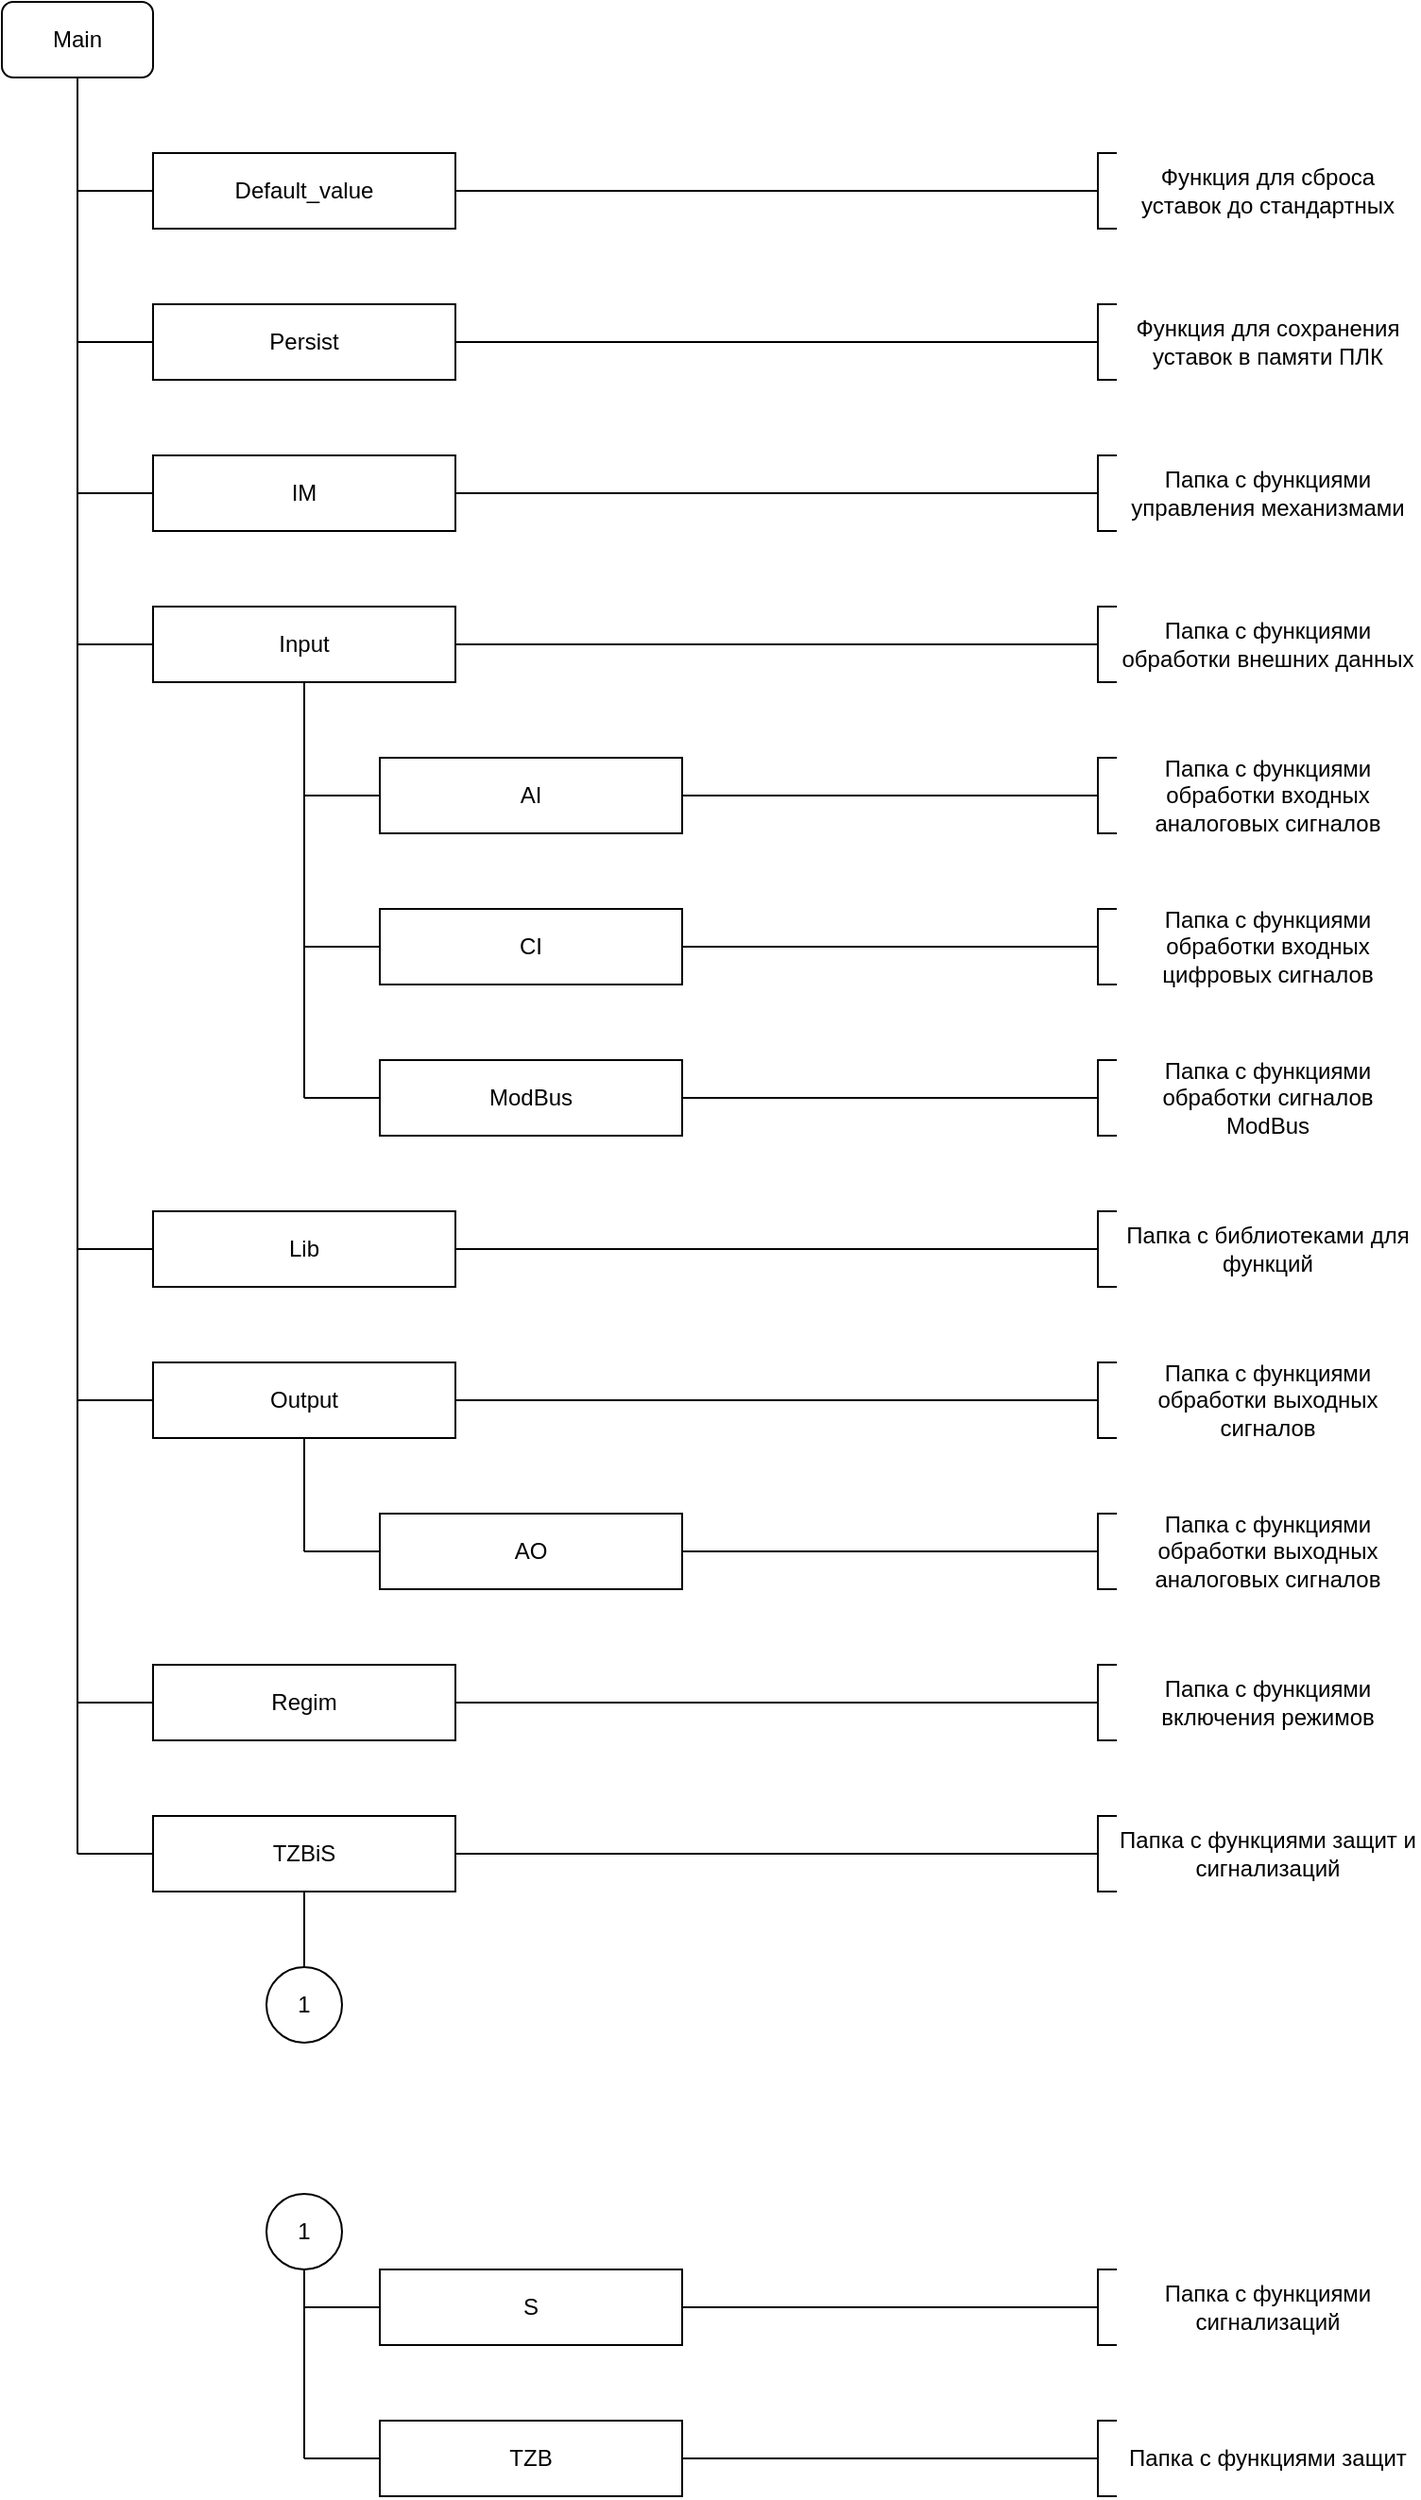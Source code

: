 <mxfile version="24.7.17">
  <diagram name="Страница — 1" id="aamezZmQvxMuSM1Q3HjA">
    <mxGraphModel dx="2300" dy="1230" grid="1" gridSize="10" guides="1" tooltips="1" connect="1" arrows="1" fold="1" page="1" pageScale="1" pageWidth="827" pageHeight="1169" math="0" shadow="0">
      <root>
        <mxCell id="0" />
        <mxCell id="1" parent="0" />
        <mxCell id="BcmVmxXIoH-1" value="Main" style="rounded=1;whiteSpace=wrap;html=1;" parent="1" vertex="1">
          <mxGeometry x="40" y="40" width="80" height="40" as="geometry" />
        </mxCell>        <mxCell id="BcmVmxXIoH-2" value="Default_value" style="rounded=0;whiteSpace=wrap;html=1;" parent="1" vertex="1">
          <mxGeometry x="120" y="120" width="160" height="40" as="geometry" />
        </mxCell>        <mxCell id="BcmVmxXIoH-3" value="" style="rounded=0;whiteSpace=wrap;html=1;" parent="1" vertex="1">
          <mxGeometry x="620" y="120" width="40" height="40" as="geometry" />
        </mxCell>        <mxCell id="BcmVmxXIoH-4" value="Функция для сброса уставок до стандартных" style="text;html=1;align=center;verticalAlign=middle;whiteSpace=wrap;rounded=0;strokeColor=none;fillColor=default;" vertex="1" parent="1">
          <mxGeometry x="630" y="119" width="160" height="42" as="geometry" />
        </mxCell>        <mxCell id="BcmVmxXIoH-5" value="" style="endArrow=none;html=1;rounded=0;" edge="1" parent="1">
          <mxGeometry width="50" height="50" relative="1" as="geometry">
            <mxPoint x="80" y="140" as="sourcePoint" />
            <mxPoint x="120" y="140" as="targetPoint" />
          </mxGeometry>
        </mxCell>        <mxCell id="BcmVmxXIoH-6" value="" style="endArrow=none;html=1;rounded=0;" edge="1" parent="1">
          <mxGeometry width="50" height="50" relative="1" as="geometry">
            <mxPoint x="280" y="140" as="sourcePoint" />
            <mxPoint x="620" y="140" as="targetPoint" />
          </mxGeometry>
        </mxCell>        <mxCell id="BcmVmxXIoH-7" value="Persist" style="rounded=0;whiteSpace=wrap;html=1;" parent="1" vertex="1">
          <mxGeometry x="120" y="200" width="160" height="40" as="geometry" />
        </mxCell>        <mxCell id="BcmVmxXIoH-8" value="" style="rounded=0;whiteSpace=wrap;html=1;" parent="1" vertex="1">
          <mxGeometry x="620" y="200" width="40" height="40" as="geometry" />
        </mxCell>        <mxCell id="BcmVmxXIoH-9" value="Функция для сохранения уставок в памяти ПЛК" style="text;html=1;align=center;verticalAlign=middle;whiteSpace=wrap;rounded=0;strokeColor=none;fillColor=default;" vertex="1" parent="1">
          <mxGeometry x="630" y="199" width="160" height="42" as="geometry" />
        </mxCell>        <mxCell id="BcmVmxXIoH-10" value="" style="endArrow=none;html=1;rounded=0;" edge="1" parent="1">
          <mxGeometry width="50" height="50" relative="1" as="geometry">
            <mxPoint x="80" y="220" as="sourcePoint" />
            <mxPoint x="120" y="220" as="targetPoint" />
          </mxGeometry>
        </mxCell>        <mxCell id="BcmVmxXIoH-11" value="" style="endArrow=none;html=1;rounded=0;" edge="1" parent="1">
          <mxGeometry width="50" height="50" relative="1" as="geometry">
            <mxPoint x="280" y="220" as="sourcePoint" />
            <mxPoint x="620" y="220" as="targetPoint" />
          </mxGeometry>
        </mxCell>        <mxCell id="BcmVmxXIoH-12" value="IM" style="rounded=0;whiteSpace=wrap;html=1;" parent="1" vertex="1">
          <mxGeometry x="120" y="280" width="160" height="40" as="geometry" />
        </mxCell>        <mxCell id="BcmVmxXIoH-13" value="" style="rounded=0;whiteSpace=wrap;html=1;" parent="1" vertex="1">
          <mxGeometry x="620" y="280" width="40" height="40" as="geometry" />
        </mxCell>        <mxCell id="BcmVmxXIoH-14" value="Папка с функциями управления механизмами" style="text;html=1;align=center;verticalAlign=middle;whiteSpace=wrap;rounded=0;strokeColor=none;fillColor=default;" vertex="1" parent="1">
          <mxGeometry x="630" y="279" width="160" height="42" as="geometry" />
        </mxCell>        <mxCell id="BcmVmxXIoH-15" value="" style="endArrow=none;html=1;rounded=0;" edge="1" parent="1">
          <mxGeometry width="50" height="50" relative="1" as="geometry">
            <mxPoint x="80" y="300" as="sourcePoint" />
            <mxPoint x="120" y="300" as="targetPoint" />
          </mxGeometry>
        </mxCell>        <mxCell id="BcmVmxXIoH-16" value="" style="endArrow=none;html=1;rounded=0;" edge="1" parent="1">
          <mxGeometry width="50" height="50" relative="1" as="geometry">
            <mxPoint x="280" y="300" as="sourcePoint" />
            <mxPoint x="620" y="300" as="targetPoint" />
          </mxGeometry>
        </mxCell>        <mxCell id="BcmVmxXIoH-17" value="Input" style="rounded=0;whiteSpace=wrap;html=1;" parent="1" vertex="1">
          <mxGeometry x="120" y="360" width="160" height="40" as="geometry" />
        </mxCell>        <mxCell id="BcmVmxXIoH-18" value="" style="rounded=0;whiteSpace=wrap;html=1;" parent="1" vertex="1">
          <mxGeometry x="620" y="360" width="40" height="40" as="geometry" />
        </mxCell>        <mxCell id="BcmVmxXIoH-19" value="Папка с функциями обработки внешних данных" style="text;html=1;align=center;verticalAlign=middle;whiteSpace=wrap;rounded=0;strokeColor=none;fillColor=default;" vertex="1" parent="1">
          <mxGeometry x="630" y="359" width="160" height="42" as="geometry" />
        </mxCell>        <mxCell id="BcmVmxXIoH-20" value="" style="endArrow=none;html=1;rounded=0;" edge="1" parent="1">
          <mxGeometry width="50" height="50" relative="1" as="geometry">
            <mxPoint x="80" y="380" as="sourcePoint" />
            <mxPoint x="120" y="380" as="targetPoint" />
          </mxGeometry>
        </mxCell>        <mxCell id="BcmVmxXIoH-21" value="" style="endArrow=none;html=1;rounded=0;" edge="1" parent="1">
          <mxGeometry width="50" height="50" relative="1" as="geometry">
            <mxPoint x="280" y="380" as="sourcePoint" />
            <mxPoint x="620" y="380" as="targetPoint" />
          </mxGeometry>
        </mxCell>        <mxCell id="BcmVmxXIoH-22" value="AI" style="rounded=0;whiteSpace=wrap;html=1;" parent="1" vertex="1">
          <mxGeometry x="240" y="440" width="160" height="40" as="geometry" />
        </mxCell>        <mxCell id="BcmVmxXIoH-23" value="" style="rounded=0;whiteSpace=wrap;html=1;" parent="1" vertex="1">
          <mxGeometry x="620" y="440" width="40" height="40" as="geometry" />
        </mxCell>        <mxCell id="BcmVmxXIoH-24" value="Папка с функциями обработки входных аналоговых сигналов" style="text;html=1;align=center;verticalAlign=middle;whiteSpace=wrap;rounded=0;strokeColor=none;fillColor=default;" vertex="1" parent="1">
          <mxGeometry x="630" y="439" width="160" height="42" as="geometry" />
        </mxCell>        <mxCell id="BcmVmxXIoH-25" value="" style="endArrow=none;html=1;rounded=0;" edge="1" parent="1">
          <mxGeometry width="50" height="50" relative="1" as="geometry">
            <mxPoint x="200" y="460" as="sourcePoint" />
            <mxPoint x="240" y="460" as="targetPoint" />
          </mxGeometry>
        </mxCell>        <mxCell id="BcmVmxXIoH-26" value="" style="endArrow=none;html=1;rounded=0;" edge="1" parent="1">
          <mxGeometry width="50" height="50" relative="1" as="geometry">
            <mxPoint x="400" y="460" as="sourcePoint" />
            <mxPoint x="620" y="460" as="targetPoint" />
          </mxGeometry>
        </mxCell>        <mxCell id="BcmVmxXIoH-27" value="CI" style="rounded=0;whiteSpace=wrap;html=1;" parent="1" vertex="1">
          <mxGeometry x="240" y="520" width="160" height="40" as="geometry" />
        </mxCell>        <mxCell id="BcmVmxXIoH-28" value="" style="rounded=0;whiteSpace=wrap;html=1;" parent="1" vertex="1">
          <mxGeometry x="620" y="520" width="40" height="40" as="geometry" />
        </mxCell>        <mxCell id="BcmVmxXIoH-29" value="Папка с функциями обработки входных цифровых сигналов" style="text;html=1;align=center;verticalAlign=middle;whiteSpace=wrap;rounded=0;strokeColor=none;fillColor=default;" vertex="1" parent="1">
          <mxGeometry x="630" y="519" width="160" height="42" as="geometry" />
        </mxCell>        <mxCell id="BcmVmxXIoH-30" value="" style="endArrow=none;html=1;rounded=0;" edge="1" parent="1">
          <mxGeometry width="50" height="50" relative="1" as="geometry">
            <mxPoint x="200" y="540" as="sourcePoint" />
            <mxPoint x="240" y="540" as="targetPoint" />
          </mxGeometry>
        </mxCell>        <mxCell id="BcmVmxXIoH-31" value="" style="endArrow=none;html=1;rounded=0;" edge="1" parent="1">
          <mxGeometry width="50" height="50" relative="1" as="geometry">
            <mxPoint x="400" y="540" as="sourcePoint" />
            <mxPoint x="620" y="540" as="targetPoint" />
          </mxGeometry>
        </mxCell>        <mxCell id="BcmVmxXIoH-32" value="ModBus" style="rounded=0;whiteSpace=wrap;html=1;" parent="1" vertex="1">
          <mxGeometry x="240" y="600" width="160" height="40" as="geometry" />
        </mxCell>        <mxCell id="BcmVmxXIoH-33" value="" style="rounded=0;whiteSpace=wrap;html=1;" parent="1" vertex="1">
          <mxGeometry x="620" y="600" width="40" height="40" as="geometry" />
        </mxCell>        <mxCell id="BcmVmxXIoH-34" value="Папка с функциями обработки сигналов ModBus" style="text;html=1;align=center;verticalAlign=middle;whiteSpace=wrap;rounded=0;strokeColor=none;fillColor=default;" vertex="1" parent="1">
          <mxGeometry x="630" y="599" width="160" height="42" as="geometry" />
        </mxCell>        <mxCell id="BcmVmxXIoH-35" value="" style="endArrow=none;html=1;rounded=0;" edge="1" parent="1">
          <mxGeometry width="50" height="50" relative="1" as="geometry">
            <mxPoint x="200" y="620" as="sourcePoint" />
            <mxPoint x="240" y="620" as="targetPoint" />
          </mxGeometry>
        </mxCell>        <mxCell id="BcmVmxXIoH-36" value="" style="endArrow=none;html=1;rounded=0;" edge="1" parent="1">
          <mxGeometry width="50" height="50" relative="1" as="geometry">
            <mxPoint x="400" y="620" as="sourcePoint" />
            <mxPoint x="620" y="620" as="targetPoint" />
          </mxGeometry>
        </mxCell>        <mxCell id="BcmVmxXIoH-37" value="" style="endArrow=none;html=1;rounded=0;" edge="1" parent="1">
          <mxGeometry width="50" height="50" relative="1" as="geometry">
            <mxPoint x="200" y="400" as="sourcePoint" />
            <mxPoint x="200" y="620" as="targetPoint" />
          </mxGeometry>
        </mxCell>        <mxCell id="BcmVmxXIoH-38" value="Lib" style="rounded=0;whiteSpace=wrap;html=1;" parent="1" vertex="1">
          <mxGeometry x="120" y="680" width="160" height="40" as="geometry" />
        </mxCell>        <mxCell id="BcmVmxXIoH-39" value="" style="rounded=0;whiteSpace=wrap;html=1;" parent="1" vertex="1">
          <mxGeometry x="620" y="680" width="40" height="40" as="geometry" />
        </mxCell>        <mxCell id="BcmVmxXIoH-40" value="Папка с библиотеками для функций" style="text;html=1;align=center;verticalAlign=middle;whiteSpace=wrap;rounded=0;strokeColor=none;fillColor=default;" vertex="1" parent="1">
          <mxGeometry x="630" y="679" width="160" height="42" as="geometry" />
        </mxCell>        <mxCell id="BcmVmxXIoH-41" value="" style="endArrow=none;html=1;rounded=0;" edge="1" parent="1">
          <mxGeometry width="50" height="50" relative="1" as="geometry">
            <mxPoint x="80" y="700" as="sourcePoint" />
            <mxPoint x="120" y="700" as="targetPoint" />
          </mxGeometry>
        </mxCell>        <mxCell id="BcmVmxXIoH-42" value="" style="endArrow=none;html=1;rounded=0;" edge="1" parent="1">
          <mxGeometry width="50" height="50" relative="1" as="geometry">
            <mxPoint x="280" y="700" as="sourcePoint" />
            <mxPoint x="620" y="700" as="targetPoint" />
          </mxGeometry>
        </mxCell>        <mxCell id="BcmVmxXIoH-43" value="Output" style="rounded=0;whiteSpace=wrap;html=1;" parent="1" vertex="1">
          <mxGeometry x="120" y="760" width="160" height="40" as="geometry" />
        </mxCell>        <mxCell id="BcmVmxXIoH-44" value="" style="rounded=0;whiteSpace=wrap;html=1;" parent="1" vertex="1">
          <mxGeometry x="620" y="760" width="40" height="40" as="geometry" />
        </mxCell>        <mxCell id="BcmVmxXIoH-45" value="Папка с функциями обработки выходных сигналов" style="text;html=1;align=center;verticalAlign=middle;whiteSpace=wrap;rounded=0;strokeColor=none;fillColor=default;" vertex="1" parent="1">
          <mxGeometry x="630" y="759" width="160" height="42" as="geometry" />
        </mxCell>        <mxCell id="BcmVmxXIoH-46" value="" style="endArrow=none;html=1;rounded=0;" edge="1" parent="1">
          <mxGeometry width="50" height="50" relative="1" as="geometry">
            <mxPoint x="80" y="780" as="sourcePoint" />
            <mxPoint x="120" y="780" as="targetPoint" />
          </mxGeometry>
        </mxCell>        <mxCell id="BcmVmxXIoH-47" value="" style="endArrow=none;html=1;rounded=0;" edge="1" parent="1">
          <mxGeometry width="50" height="50" relative="1" as="geometry">
            <mxPoint x="280" y="780" as="sourcePoint" />
            <mxPoint x="620" y="780" as="targetPoint" />
          </mxGeometry>
        </mxCell>        <mxCell id="BcmVmxXIoH-48" value="AO" style="rounded=0;whiteSpace=wrap;html=1;" parent="1" vertex="1">
          <mxGeometry x="240" y="840" width="160" height="40" as="geometry" />
        </mxCell>        <mxCell id="BcmVmxXIoH-49" value="" style="rounded=0;whiteSpace=wrap;html=1;" parent="1" vertex="1">
          <mxGeometry x="620" y="840" width="40" height="40" as="geometry" />
        </mxCell>        <mxCell id="BcmVmxXIoH-50" value="Папка с функциями обработки выходных аналоговых сигналов" style="text;html=1;align=center;verticalAlign=middle;whiteSpace=wrap;rounded=0;strokeColor=none;fillColor=default;" vertex="1" parent="1">
          <mxGeometry x="630" y="839" width="160" height="42" as="geometry" />
        </mxCell>        <mxCell id="BcmVmxXIoH-51" value="" style="endArrow=none;html=1;rounded=0;" edge="1" parent="1">
          <mxGeometry width="50" height="50" relative="1" as="geometry">
            <mxPoint x="200" y="860" as="sourcePoint" />
            <mxPoint x="240" y="860" as="targetPoint" />
          </mxGeometry>
        </mxCell>        <mxCell id="BcmVmxXIoH-52" value="" style="endArrow=none;html=1;rounded=0;" edge="1" parent="1">
          <mxGeometry width="50" height="50" relative="1" as="geometry">
            <mxPoint x="400" y="860" as="sourcePoint" />
            <mxPoint x="620" y="860" as="targetPoint" />
          </mxGeometry>
        </mxCell>        <mxCell id="BcmVmxXIoH-53" value="" style="endArrow=none;html=1;rounded=0;" edge="1" parent="1">
          <mxGeometry width="50" height="50" relative="1" as="geometry">
            <mxPoint x="200" y="800" as="sourcePoint" />
            <mxPoint x="200" y="860" as="targetPoint" />
          </mxGeometry>
        </mxCell>        <mxCell id="BcmVmxXIoH-54" value="Regim" style="rounded=0;whiteSpace=wrap;html=1;" parent="1" vertex="1">
          <mxGeometry x="120" y="920" width="160" height="40" as="geometry" />
        </mxCell>        <mxCell id="BcmVmxXIoH-55" value="" style="rounded=0;whiteSpace=wrap;html=1;" parent="1" vertex="1">
          <mxGeometry x="620" y="920" width="40" height="40" as="geometry" />
        </mxCell>        <mxCell id="BcmVmxXIoH-56" value="Папка с функциями включения режимов" style="text;html=1;align=center;verticalAlign=middle;whiteSpace=wrap;rounded=0;strokeColor=none;fillColor=default;" vertex="1" parent="1">
          <mxGeometry x="630" y="919" width="160" height="42" as="geometry" />
        </mxCell>        <mxCell id="BcmVmxXIoH-57" value="" style="endArrow=none;html=1;rounded=0;" edge="1" parent="1">
          <mxGeometry width="50" height="50" relative="1" as="geometry">
            <mxPoint x="80" y="940" as="sourcePoint" />
            <mxPoint x="120" y="940" as="targetPoint" />
          </mxGeometry>
        </mxCell>        <mxCell id="BcmVmxXIoH-58" value="" style="endArrow=none;html=1;rounded=0;" edge="1" parent="1">
          <mxGeometry width="50" height="50" relative="1" as="geometry">
            <mxPoint x="280" y="940" as="sourcePoint" />
            <mxPoint x="620" y="940" as="targetPoint" />
          </mxGeometry>
        </mxCell>        <mxCell id="BcmVmxXIoH-59" value="TZBiS" style="rounded=0;whiteSpace=wrap;html=1;" parent="1" vertex="1">
          <mxGeometry x="120" y="1000" width="160" height="40" as="geometry" />
        </mxCell>        <mxCell id="BcmVmxXIoH-60" value="" style="rounded=0;whiteSpace=wrap;html=1;" parent="1" vertex="1">
          <mxGeometry x="620" y="1000" width="40" height="40" as="geometry" />
        </mxCell>        <mxCell id="BcmVmxXIoH-61" value="Папка с функциями защит и сигнализаций" style="text;html=1;align=center;verticalAlign=middle;whiteSpace=wrap;rounded=0;strokeColor=none;fillColor=default;" vertex="1" parent="1">
          <mxGeometry x="630" y="999" width="160" height="42" as="geometry" />
        </mxCell>        <mxCell id="BcmVmxXIoH-62" value="" style="endArrow=none;html=1;rounded=0;" edge="1" parent="1">
          <mxGeometry width="50" height="50" relative="1" as="geometry">
            <mxPoint x="80" y="1020" as="sourcePoint" />
            <mxPoint x="120" y="1020" as="targetPoint" />
          </mxGeometry>
        </mxCell>        <mxCell id="BcmVmxXIoH-63" value="" style="endArrow=none;html=1;rounded=0;" edge="1" parent="1">
          <mxGeometry width="50" height="50" relative="1" as="geometry">
            <mxPoint x="280" y="1020" as="sourcePoint" />
            <mxPoint x="620" y="1020" as="targetPoint" />
          </mxGeometry>
        </mxCell>        <mxCell id="BcmVmxXIoH-64" value="S" style="rounded=0;whiteSpace=wrap;html=1;" parent="1" vertex="1">
          <mxGeometry x="240" y="1240" width="160" height="40" as="geometry" />
        </mxCell>        <mxCell id="BcmVmxXIoH-65" value="" style="rounded=0;whiteSpace=wrap;html=1;" parent="1" vertex="1">
          <mxGeometry x="620" y="1240" width="40" height="40" as="geometry" />
        </mxCell>        <mxCell id="BcmVmxXIoH-66" value="Папка с функциями сигнализаций" style="text;html=1;align=center;verticalAlign=middle;whiteSpace=wrap;rounded=0;strokeColor=none;fillColor=default;" vertex="1" parent="1">
          <mxGeometry x="630" y="1239" width="160" height="42" as="geometry" />
        </mxCell>        <mxCell id="BcmVmxXIoH-67" value="" style="endArrow=none;html=1;rounded=0;" edge="1" parent="1">
          <mxGeometry width="50" height="50" relative="1" as="geometry">
            <mxPoint x="200" y="1260" as="sourcePoint" />
            <mxPoint x="240" y="1260" as="targetPoint" />
          </mxGeometry>
        </mxCell>        <mxCell id="BcmVmxXIoH-68" value="" style="endArrow=none;html=1;rounded=0;" edge="1" parent="1">
          <mxGeometry width="50" height="50" relative="1" as="geometry">
            <mxPoint x="400" y="1260" as="sourcePoint" />
            <mxPoint x="620" y="1260" as="targetPoint" />
          </mxGeometry>
        </mxCell>        <mxCell id="BcmVmxXIoH-69" value="TZB" style="rounded=0;whiteSpace=wrap;html=1;" parent="1" vertex="1">
          <mxGeometry x="240" y="1320" width="160" height="40" as="geometry" />
        </mxCell>        <mxCell id="BcmVmxXIoH-70" value="" style="rounded=0;whiteSpace=wrap;html=1;" parent="1" vertex="1">
          <mxGeometry x="620" y="1320" width="40" height="40" as="geometry" />
        </mxCell>        <mxCell id="BcmVmxXIoH-71" value="Папка с функциями защит" style="text;html=1;align=center;verticalAlign=middle;whiteSpace=wrap;rounded=0;strokeColor=none;fillColor=default;" vertex="1" parent="1">
          <mxGeometry x="630" y="1319" width="160" height="42" as="geometry" />
        </mxCell>        <mxCell id="BcmVmxXIoH-72" value="" style="endArrow=none;html=1;rounded=0;" edge="1" parent="1">
          <mxGeometry width="50" height="50" relative="1" as="geometry">
            <mxPoint x="200" y="1340" as="sourcePoint" />
            <mxPoint x="240" y="1340" as="targetPoint" />
          </mxGeometry>
        </mxCell>        <mxCell id="BcmVmxXIoH-73" value="" style="endArrow=none;html=1;rounded=0;" edge="1" parent="1">
          <mxGeometry width="50" height="50" relative="1" as="geometry">
            <mxPoint x="400" y="1340" as="sourcePoint" />
            <mxPoint x="620" y="1340" as="targetPoint" />
          </mxGeometry>
        </mxCell>        <mxCell id="BcmVmxXIoH-74" value="" style="endArrow=none;html=1;rounded=0;" edge="1" parent="1">
          <mxGeometry width="50" height="50" relative="1" as="geometry">
            <mxPoint x="200" y="1040" as="sourcePoint" />
            <mxPoint x="200" y="1080" as="targetPoint" />
          </mxGeometry>
        </mxCell>        <mxCell id="BcmVmxXIoH-75" value="1" style="ellipse;whiteSpace=wrap;html=1;aspect=fixed;" vertex="1" parent="1">
          <mxGeometry x="180" y="1080" width="40" height="40" as="geometry" />
        </mxCell>        <mxCell id="BcmVmxXIoH-76" value="1" style="ellipse;whiteSpace=wrap;html=1;aspect=fixed;" vertex="1" parent="1">
          <mxGeometry x="180" y="1200" width="40" height="40" as="geometry" />
        </mxCell>        <mxCell id="BcmVmxXIoH-77" value="" style="endArrow=none;html=1;rounded=0;" edge="1" parent="1">
          <mxGeometry width="50" height="50" relative="1" as="geometry">
            <mxPoint x="200" y="1240" as="sourcePoint" />
            <mxPoint x="200" y="1340" as="targetPoint" />
          </mxGeometry>
        </mxCell>        <mxCell id="BcmVmxXIoH-78" value="" style="endArrow=none;html=1;rounded=0;" edge="1" parent="1">
          <mxGeometry width="50" height="50" relative="1" as="geometry">
            <mxPoint x="80" y="80" as="sourcePoint" />
            <mxPoint x="80" y="1020" as="targetPoint" />
          </mxGeometry>
        </mxCell>      </root>
    </mxGraphModel>
  </diagram>
</mxfile>
